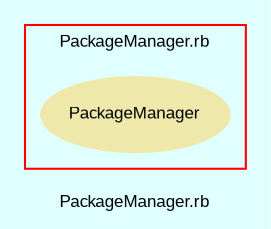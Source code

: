 digraph TopLevel {
    compound = true
    bgcolor = lightcyan1
    fontname = Arial
    fontsize = 8
    label = "PackageManager.rb"
    node [
        fontname = Arial,
        fontsize = 8,
        color = black
    ]

    subgraph cluster_2 {
        fontname = Arial
        color = red
        label = "PackageManager.rb"
        PackageManager [
            fontcolor = black,
            URL = "classes/PackageManager.html",
            shape = ellipse,
            color = palegoldenrod,
            style = filled,
            label = "PackageManager"
        ]

    }

}

